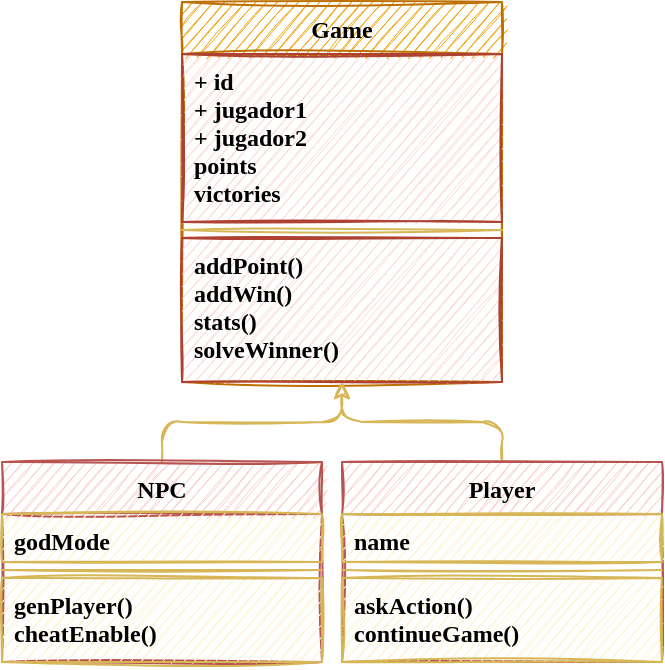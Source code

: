 <mxfile>
    <diagram id="88sxWAX_hh-g183Zb9be" name="Página-1">
        <mxGraphModel dx="1087" dy="550" grid="1" gridSize="10" guides="1" tooltips="1" connect="1" arrows="1" fold="1" page="1" pageScale="1" pageWidth="1169" pageHeight="827" math="0" shadow="0">
            <root>
                <mxCell id="0"/>
                <mxCell id="1" parent="0"/>
                <mxCell id="2" value="Game" style="swimlane;fontStyle=1;align=center;verticalAlign=top;childLayout=stackLayout;horizontal=1;startSize=26;horizontalStack=0;resizeParent=1;resizeParentMax=0;resizeLast=0;collapsible=1;marginBottom=0;fontFamily=Handlee;fontSource=https%3A%2F%2Ffonts.googleapis.com%2Fcss%3Ffamily%3DHandlee;sketch=1;fillColor=#f0a30a;strokeColor=#BD7000;fontColor=#000000;" vertex="1" parent="1">
                    <mxGeometry x="510" y="249" width="160" height="190" as="geometry"/>
                </mxCell>
                <mxCell id="3" value="+ id&#10;+ jugador1&#10;+ jugador2&#10;points&#10;victories" style="text;align=left;verticalAlign=top;spacingLeft=4;spacingRight=4;overflow=hidden;rotatable=0;points=[[0,0.5],[1,0.5]];portConstraint=eastwest;fontFamily=Handlee;fontSource=https%3A%2F%2Ffonts.googleapis.com%2Fcss%3Ffamily%3DHandlee;fontStyle=1;sketch=1;fillColor=#fad9d5;strokeColor=#ae4132;" vertex="1" parent="2">
                    <mxGeometry y="26" width="160" height="84" as="geometry"/>
                </mxCell>
                <mxCell id="4" value="" style="line;strokeWidth=1;align=left;verticalAlign=middle;spacingTop=-1;spacingLeft=3;spacingRight=3;rotatable=0;labelPosition=right;points=[];portConstraint=eastwest;fontFamily=Handlee;fontSource=https%3A%2F%2Ffonts.googleapis.com%2Fcss%3Ffamily%3DHandlee;fontStyle=1;sketch=1;fillColor=#fff2cc;strokeColor=#d6b656;" vertex="1" parent="2">
                    <mxGeometry y="110" width="160" height="8" as="geometry"/>
                </mxCell>
                <mxCell id="5" value="addPoint()&#10;addWin()&#10;stats()&#10;solveWinner()" style="text;align=left;verticalAlign=top;spacingLeft=4;spacingRight=4;overflow=hidden;rotatable=0;points=[[0,0.5],[1,0.5]];portConstraint=eastwest;fontFamily=Handlee;fontSource=https%3A%2F%2Ffonts.googleapis.com%2Fcss%3Ffamily%3DHandlee;fontStyle=1;sketch=1;fillColor=#fad9d5;strokeColor=#ae4132;" vertex="1" parent="2">
                    <mxGeometry y="118" width="160" height="72" as="geometry"/>
                </mxCell>
                <mxCell id="14" style="edgeStyle=orthogonalEdgeStyle;html=1;exitX=0.5;exitY=0;exitDx=0;exitDy=0;entryX=0.5;entryY=1;entryDx=0;entryDy=0;entryPerimeter=0;rounded=1;fontFamily=Handlee;fontSource=https%3A%2F%2Ffonts.googleapis.com%2Fcss%3Ffamily%3DHandlee;fontStyle=1;sketch=1;fillColor=#fff2cc;strokeColor=#d6b656;" edge="1" parent="1" source="6" target="5">
                    <mxGeometry relative="1" as="geometry"/>
                </mxCell>
                <mxCell id="6" value="NPC" style="swimlane;fontStyle=1;align=center;verticalAlign=top;childLayout=stackLayout;horizontal=1;startSize=26;horizontalStack=0;resizeParent=1;resizeParentMax=0;resizeLast=0;collapsible=1;marginBottom=0;fontFamily=Handlee;fontSource=https%3A%2F%2Ffonts.googleapis.com%2Fcss%3Ffamily%3DHandlee;sketch=1;fillColor=#f8cecc;strokeColor=#b85450;" vertex="1" parent="1">
                    <mxGeometry x="420" y="479" width="160" height="100" as="geometry"/>
                </mxCell>
                <mxCell id="7" value="godMode" style="text;align=left;verticalAlign=top;spacingLeft=4;spacingRight=4;overflow=hidden;rotatable=0;points=[[0,0.5],[1,0.5]];portConstraint=eastwest;fontFamily=Handlee;fontSource=https%3A%2F%2Ffonts.googleapis.com%2Fcss%3Ffamily%3DHandlee;fontStyle=1;sketch=1;fillColor=#fff2cc;strokeColor=#d6b656;" vertex="1" parent="6">
                    <mxGeometry y="26" width="160" height="24" as="geometry"/>
                </mxCell>
                <mxCell id="8" value="" style="line;strokeWidth=1;align=left;verticalAlign=middle;spacingTop=-1;spacingLeft=3;spacingRight=3;rotatable=0;labelPosition=right;points=[];portConstraint=eastwest;fontFamily=Handlee;fontSource=https%3A%2F%2Ffonts.googleapis.com%2Fcss%3Ffamily%3DHandlee;fontStyle=1;sketch=1;fillColor=#fff2cc;strokeColor=#d6b656;" vertex="1" parent="6">
                    <mxGeometry y="50" width="160" height="8" as="geometry"/>
                </mxCell>
                <mxCell id="9" value="genPlayer()&#10;cheatEnable()" style="text;align=left;verticalAlign=top;spacingLeft=4;spacingRight=4;overflow=hidden;rotatable=0;points=[[0,0.5],[1,0.5]];portConstraint=eastwest;fontFamily=Handlee;fontSource=https%3A%2F%2Ffonts.googleapis.com%2Fcss%3Ffamily%3DHandlee;fontStyle=1;sketch=1;fillColor=#fff2cc;strokeColor=#d6b656;" vertex="1" parent="6">
                    <mxGeometry y="58" width="160" height="42" as="geometry"/>
                </mxCell>
                <mxCell id="15" style="edgeStyle=orthogonalEdgeStyle;rounded=1;html=1;exitX=0.5;exitY=0;exitDx=0;exitDy=0;entryX=0.5;entryY=1;entryDx=0;entryDy=0;entryPerimeter=0;fontFamily=Handlee;fontSource=https%3A%2F%2Ffonts.googleapis.com%2Fcss%3Ffamily%3DHandlee;fontStyle=1;sketch=1;fillColor=#fff2cc;strokeColor=#d6b656;" edge="1" parent="1" source="10" target="5">
                    <mxGeometry relative="1" as="geometry"/>
                </mxCell>
                <mxCell id="10" value="Player" style="swimlane;fontStyle=1;align=center;verticalAlign=top;childLayout=stackLayout;horizontal=1;startSize=26;horizontalStack=0;resizeParent=1;resizeParentMax=0;resizeLast=0;collapsible=1;marginBottom=0;fontFamily=Handlee;fontSource=https%3A%2F%2Ffonts.googleapis.com%2Fcss%3Ffamily%3DHandlee;sketch=1;fillColor=#f8cecc;strokeColor=#b85450;" vertex="1" parent="1">
                    <mxGeometry x="590" y="479" width="160" height="100" as="geometry"/>
                </mxCell>
                <mxCell id="11" value="name" style="text;align=left;verticalAlign=top;spacingLeft=4;spacingRight=4;overflow=hidden;rotatable=0;points=[[0,0.5],[1,0.5]];portConstraint=eastwest;fontFamily=Handlee;fontSource=https%3A%2F%2Ffonts.googleapis.com%2Fcss%3Ffamily%3DHandlee;fontStyle=1;sketch=1;fillColor=#fff2cc;strokeColor=#d6b656;" vertex="1" parent="10">
                    <mxGeometry y="26" width="160" height="24" as="geometry"/>
                </mxCell>
                <mxCell id="12" value="" style="line;strokeWidth=1;align=left;verticalAlign=middle;spacingTop=-1;spacingLeft=3;spacingRight=3;rotatable=0;labelPosition=right;points=[];portConstraint=eastwest;fontFamily=Handlee;fontSource=https%3A%2F%2Ffonts.googleapis.com%2Fcss%3Ffamily%3DHandlee;fontStyle=1;sketch=1;fillColor=#fff2cc;strokeColor=#d6b656;" vertex="1" parent="10">
                    <mxGeometry y="50" width="160" height="8" as="geometry"/>
                </mxCell>
                <mxCell id="13" value="askAction()&#10;continueGame()" style="text;align=left;verticalAlign=top;spacingLeft=4;spacingRight=4;overflow=hidden;rotatable=0;points=[[0,0.5],[1,0.5]];portConstraint=eastwest;fontFamily=Handlee;fontSource=https%3A%2F%2Ffonts.googleapis.com%2Fcss%3Ffamily%3DHandlee;fontStyle=1;sketch=1;fillColor=#fff2cc;strokeColor=#d6b656;" vertex="1" parent="10">
                    <mxGeometry y="58" width="160" height="42" as="geometry"/>
                </mxCell>
            </root>
        </mxGraphModel>
    </diagram>
</mxfile>